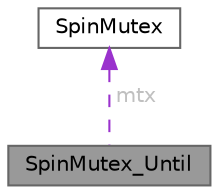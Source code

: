 digraph "SpinMutex_Until"
{
 // LATEX_PDF_SIZE
  bgcolor="transparent";
  edge [fontname=Helvetica,fontsize=10,labelfontname=Helvetica,labelfontsize=10];
  node [fontname=Helvetica,fontsize=10,shape=box,height=0.2,width=0.4];
  Node1 [id="Node000001",label="SpinMutex_Until",height=0.2,width=0.4,color="gray40", fillcolor="grey60", style="filled", fontcolor="black",tooltip=" "];
  Node2 -> Node1 [id="edge1_Node000001_Node000002",dir="back",color="darkorchid3",style="dashed",tooltip=" ",label=" mtx",fontcolor="grey" ];
  Node2 [id="Node000002",label="SpinMutex",height=0.2,width=0.4,color="gray40", fillcolor="white", style="filled",URL="$class_spin_mutex.html",tooltip=" "];
}
